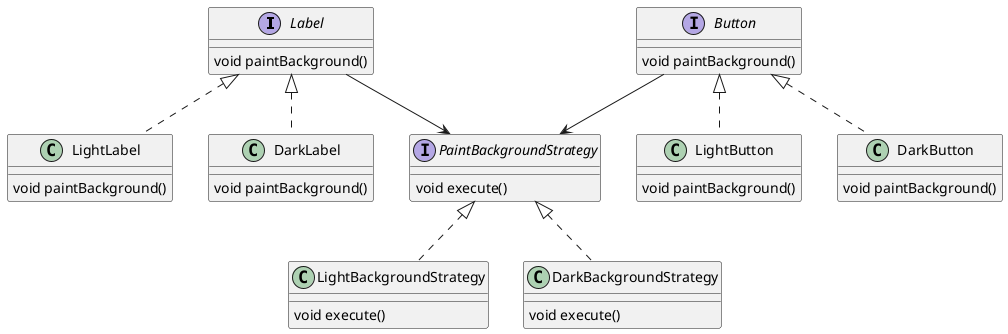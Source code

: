 @startuml

interface Label {
    void paintBackground()
}

class LightLabel {
    void paintBackground()
}

class DarkLabel {
    void paintBackground()
}

interface Button {
    void paintBackground()
}

class LightButton {
    void paintBackground()
}

class DarkButton {
    void paintBackground()
}

interface PaintBackgroundStrategy {
    void execute()
}

class LightBackgroundStrategy {
    void execute()
}

class DarkBackgroundStrategy {
    void execute()
}

PaintBackgroundStrategy <|.. LightBackgroundStrategy
PaintBackgroundStrategy <|.. DarkBackgroundStrategy

Label <|.. LightLabel
Label <|.. DarkLabel

Label --> PaintBackgroundStrategy

Button <|.. LightButton
Button <|.. DarkButton

Button --> PaintBackgroundStrategy

@enduml
